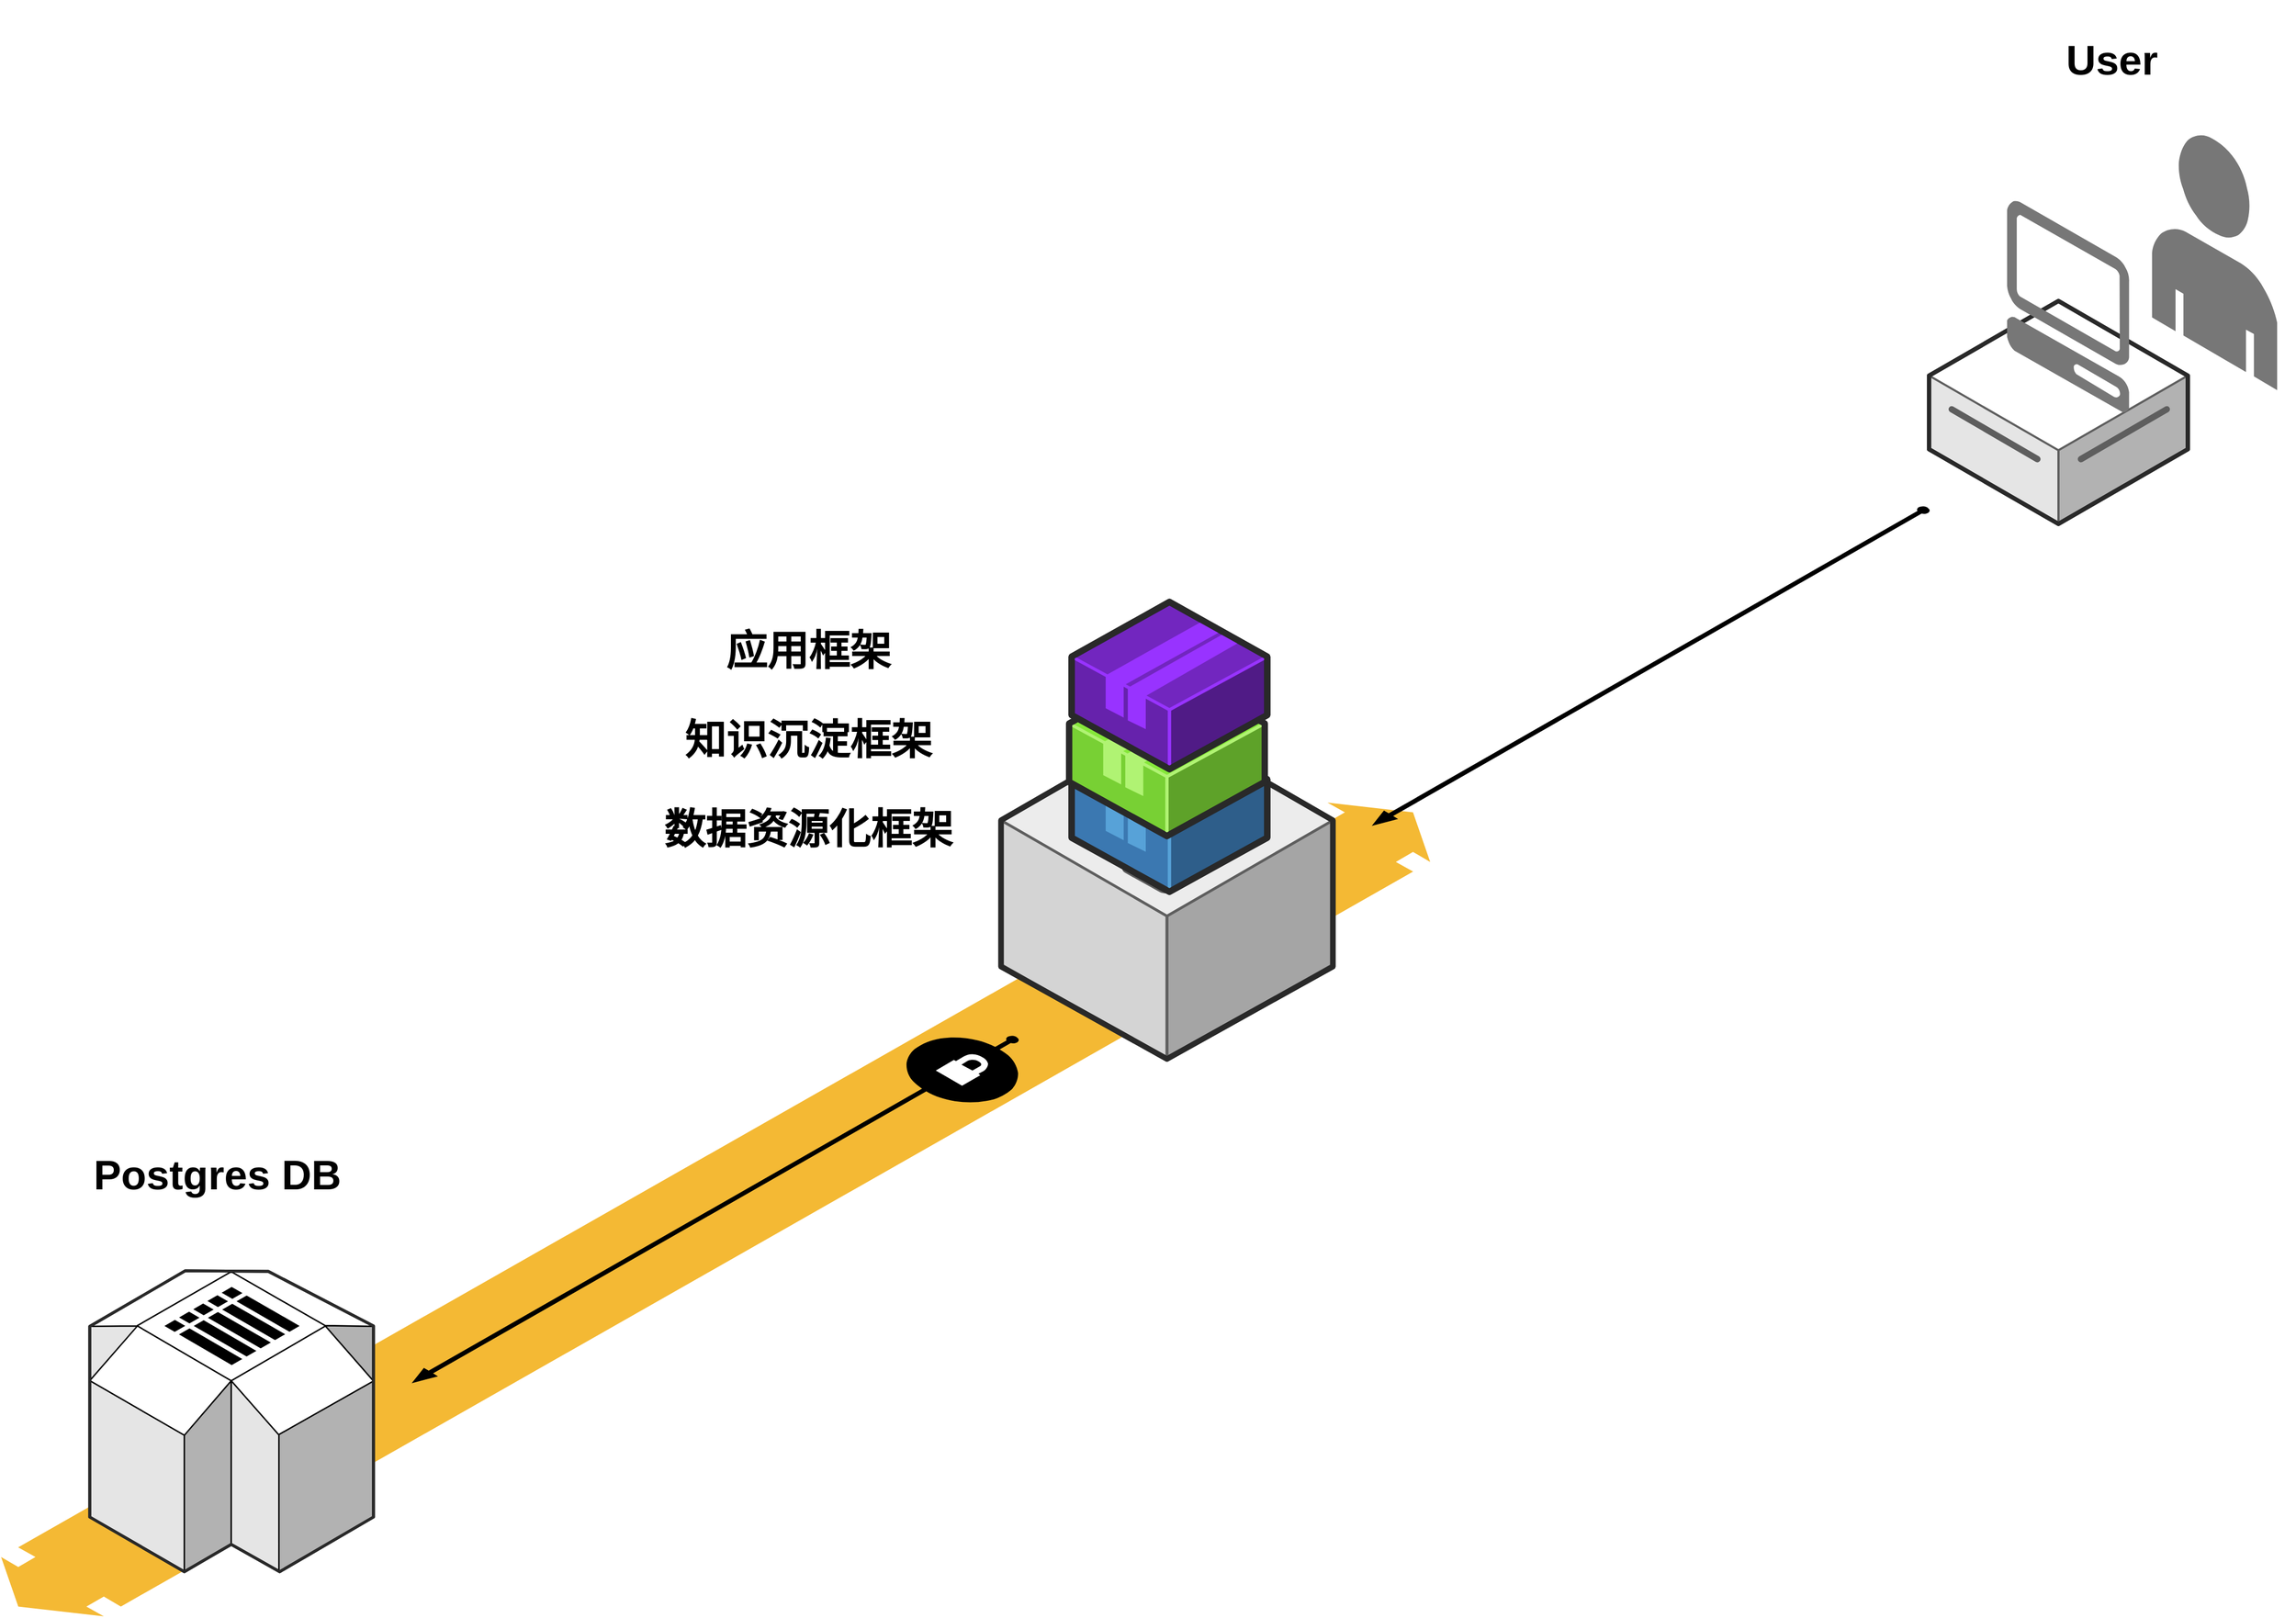 <mxfile version="14.9.0" type="github">
  <diagram name="Page-1" id="aaaa8250-4180-3840-79b5-4cada1eebb92">
    <mxGraphModel dx="4753" dy="1543" grid="1" gridSize="10" guides="1" tooltips="1" connect="1" arrows="1" fold="1" page="1" pageScale="1" pageWidth="850" pageHeight="1100" background="none" math="0" shadow="0">
      <root>
        <mxCell id="0" />
        <mxCell id="1" parent="0" />
        <mxCell id="f_ZHOtYkSuHnpotPZDu9-1" value="" style="verticalLabelPosition=bottom;html=1;verticalAlign=top;strokeWidth=1;align=center;outlineConnect=0;dashed=0;outlineConnect=0;shape=mxgraph.aws3d.flatDoubleEdge;fillColor=#000000;aspect=fixed;direction=west;portConstraint=none;flipH=1;flipV=0;" vertex="1" parent="1">
          <mxGeometry x="290" y="2650" width="1281.56" height="730" as="geometry" />
        </mxCell>
        <mxCell id="1a8abee3a6cfdf20-34" value="" style="verticalLabelPosition=bottom;html=1;verticalAlign=top;strokeWidth=1;dashed=0;shape=mxgraph.aws3d.arrowSW;fillColor=#000000;aspect=fixed;rounded=1;shadow=0;comic=0;fontFamily=Verdana;fontSize=12;" parent="1" vertex="1">
          <mxGeometry x="1520.5" y="2385" width="498.41" height="285" as="geometry" />
        </mxCell>
        <mxCell id="DSdjzMmMnyF7UChl1lX--15" value="" style="verticalLabelPosition=bottom;html=1;verticalAlign=top;strokeWidth=1;align=center;outlineConnect=0;dashed=0;outlineConnect=0;shape=mxgraph.aws3d.simpleDb2;aspect=fixed;shadow=0;" parent="1" vertex="1">
          <mxGeometry x="369.5" y="3070" width="254.44" height="270" as="geometry" />
        </mxCell>
        <mxCell id="DSdjzMmMnyF7UChl1lX--16" value="" style="verticalLabelPosition=bottom;html=1;verticalAlign=top;strokeWidth=1;align=center;outlineConnect=0;dashed=0;outlineConnect=0;shape=mxgraph.aws3d.application_server;fillColor=#ECECEC;strokeColor=#5E5E5E;aspect=fixed;shadow=0;" parent="1" vertex="1">
          <mxGeometry x="1186.71" y="2580" width="297.58" height="300" as="geometry" />
        </mxCell>
        <mxCell id="DSdjzMmMnyF7UChl1lX--22" value="" style="verticalLabelPosition=bottom;html=1;verticalAlign=top;strokeWidth=1;align=center;outlineConnect=0;dashed=0;outlineConnect=0;shape=mxgraph.aws3d.arrowNE;fillColor=#000000;aspect=fixed;shadow=0;direction=west;" parent="1" vertex="1">
          <mxGeometry x="659.53" y="2860" width="542.5" height="310" as="geometry" />
        </mxCell>
        <mxCell id="f_ZHOtYkSuHnpotPZDu9-7" value="&lt;span style=&quot;font-size: 37px&quot;&gt;&lt;b&gt;Postgres DB&lt;/b&gt;&lt;/span&gt;" style="text;html=1;strokeColor=none;fillColor=none;align=center;verticalAlign=middle;whiteSpace=wrap;rounded=0;shadow=0;" vertex="1" parent="1">
          <mxGeometry x="320" y="2930" width="328" height="110" as="geometry" />
        </mxCell>
        <mxCell id="f_ZHOtYkSuHnpotPZDu9-10" value="" style="verticalLabelPosition=bottom;html=1;verticalAlign=top;strokeWidth=1;align=center;outlineConnect=0;dashed=0;outlineConnect=0;shape=mxgraph.aws3d.dataServer;strokeColor=#5E5E5E;aspect=fixed;" vertex="1" parent="1">
          <mxGeometry x="2018.91" y="2200" width="232.08" height="200" as="geometry" />
        </mxCell>
        <mxCell id="f_ZHOtYkSuHnpotPZDu9-11" value="" style="verticalLabelPosition=bottom;html=1;verticalAlign=top;strokeWidth=1;align=center;outlineConnect=0;dashed=0;outlineConnect=0;shape=mxgraph.aws3d.client;aspect=fixed;strokeColor=none;fillColor=#777777;" vertex="1" parent="1">
          <mxGeometry x="2088.91" y="2110" width="109.62" height="190" as="geometry" />
        </mxCell>
        <mxCell id="f_ZHOtYkSuHnpotPZDu9-12" value="" style="verticalLabelPosition=bottom;html=1;verticalAlign=top;strokeWidth=1;align=center;outlineConnect=0;dashed=0;outlineConnect=0;shape=mxgraph.aws3d.end_user;strokeColor=none;fillColor=#777777;aspect=fixed;" vertex="1" parent="1">
          <mxGeometry x="2218.91" y="2050" width="112.18" height="230" as="geometry" />
        </mxCell>
        <mxCell id="f_ZHOtYkSuHnpotPZDu9-13" value="&lt;span style=&quot;font-size: 37px&quot;&gt;&lt;b&gt;数据资源化框架&lt;/b&gt;&lt;/span&gt;" style="text;html=1;strokeColor=none;fillColor=none;align=center;verticalAlign=middle;whiteSpace=wrap;rounded=0;shadow=0;" vertex="1" parent="1">
          <mxGeometry x="850" y="2620" width="328" height="110" as="geometry" />
        </mxCell>
        <mxCell id="f_ZHOtYkSuHnpotPZDu9-14" value="&lt;span style=&quot;font-size: 37px&quot;&gt;&lt;b&gt;User&lt;/b&gt;&lt;/span&gt;" style="text;html=1;strokeColor=none;fillColor=none;align=center;verticalAlign=middle;whiteSpace=wrap;rounded=0;shadow=0;" vertex="1" parent="1">
          <mxGeometry x="2018.91" y="1930" width="328" height="110" as="geometry" />
        </mxCell>
        <mxCell id="f_ZHOtYkSuHnpotPZDu9-15" value="" style="verticalLabelPosition=bottom;html=1;verticalAlign=top;strokeWidth=1;align=center;outlineConnect=0;dashed=0;outlineConnect=0;shape=mxgraph.aws3d.secureConnection;fillColor=#000000;strokeColor=#ffffff;aspect=fixed;" vertex="1" parent="1">
          <mxGeometry x="1101.44" y="2860" width="100.59" height="60" as="geometry" />
        </mxCell>
        <mxCell id="f_ZHOtYkSuHnpotPZDu9-17" value="" style="verticalLabelPosition=bottom;html=1;verticalAlign=top;strokeWidth=1;align=center;outlineConnect=0;dashed=0;outlineConnect=0;shape=mxgraph.aws3d.application2;aspect=fixed;fillColor=#4286C5;strokeColor=#57A2D8;" vertex="1" parent="1">
          <mxGeometry x="1250.0" y="2580" width="175.47" height="150" as="geometry" />
        </mxCell>
        <mxCell id="f_ZHOtYkSuHnpotPZDu9-8" value="" style="verticalLabelPosition=bottom;html=1;verticalAlign=top;strokeWidth=1;align=center;outlineConnect=0;dashed=0;outlineConnect=0;shape=mxgraph.aws3d.application2;fillColor=#86E83A;strokeColor=#B0F373;aspect=fixed;" vertex="1" parent="1">
          <mxGeometry x="1247.76" y="2530" width="175.47" height="150" as="geometry" />
        </mxCell>
        <mxCell id="f_ZHOtYkSuHnpotPZDu9-18" value="" style="verticalLabelPosition=bottom;html=1;verticalAlign=top;strokeWidth=1;align=center;outlineConnect=0;dashed=0;outlineConnect=0;shape=mxgraph.aws3d.application2;aspect=fixed;fontColor=#000000;fillColor=#7226BF;strokeColor=#9833FF;" vertex="1" parent="1">
          <mxGeometry x="1250.0" y="2470" width="175.47" height="150" as="geometry" />
        </mxCell>
        <mxCell id="f_ZHOtYkSuHnpotPZDu9-20" value="&lt;span style=&quot;font-size: 37px&quot;&gt;&lt;b&gt;知识沉淀框架&lt;/b&gt;&lt;/span&gt;" style="text;html=1;strokeColor=none;fillColor=none;align=center;verticalAlign=middle;whiteSpace=wrap;rounded=0;shadow=0;" vertex="1" parent="1">
          <mxGeometry x="850" y="2540" width="328" height="110" as="geometry" />
        </mxCell>
        <mxCell id="f_ZHOtYkSuHnpotPZDu9-21" value="&lt;span style=&quot;font-size: 37px&quot;&gt;&lt;b&gt;应用框架&lt;/b&gt;&lt;/span&gt;" style="text;html=1;strokeColor=none;fillColor=none;align=center;verticalAlign=middle;whiteSpace=wrap;rounded=0;shadow=0;" vertex="1" parent="1">
          <mxGeometry x="850" y="2460" width="328" height="110" as="geometry" />
        </mxCell>
      </root>
    </mxGraphModel>
  </diagram>
</mxfile>
